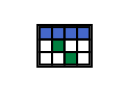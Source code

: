digraph matriz{
node [shape=plaintext]
a [label=<<TABLE BORDER="1" CELLBORDER="1" CELLSPACING="0">
<TR> <TD BGCOLOR="#4568cb"></TD><TD BGCOLOR="#4568cb"></TD><TD BGCOLOR="#4568cb"></TD><TD BGCOLOR="#4568cb"></TD></TR>
<TR> <TD BGCOLOR="#FFFFFF"></TD><TD BGCOLOR="#008040"></TD><TD BGCOLOR="#FFFFFF"></TD><TD BGCOLOR="#FFFFFF"></TD></TR>
<TR> <TD BGCOLOR="#FFFFFF"></TD><TD BGCOLOR="#FFFFFF"></TD><TD BGCOLOR="#008040"></TD><TD BGCOLOR="#FFFFFF"></TD></TR>
</TABLE>>];
}